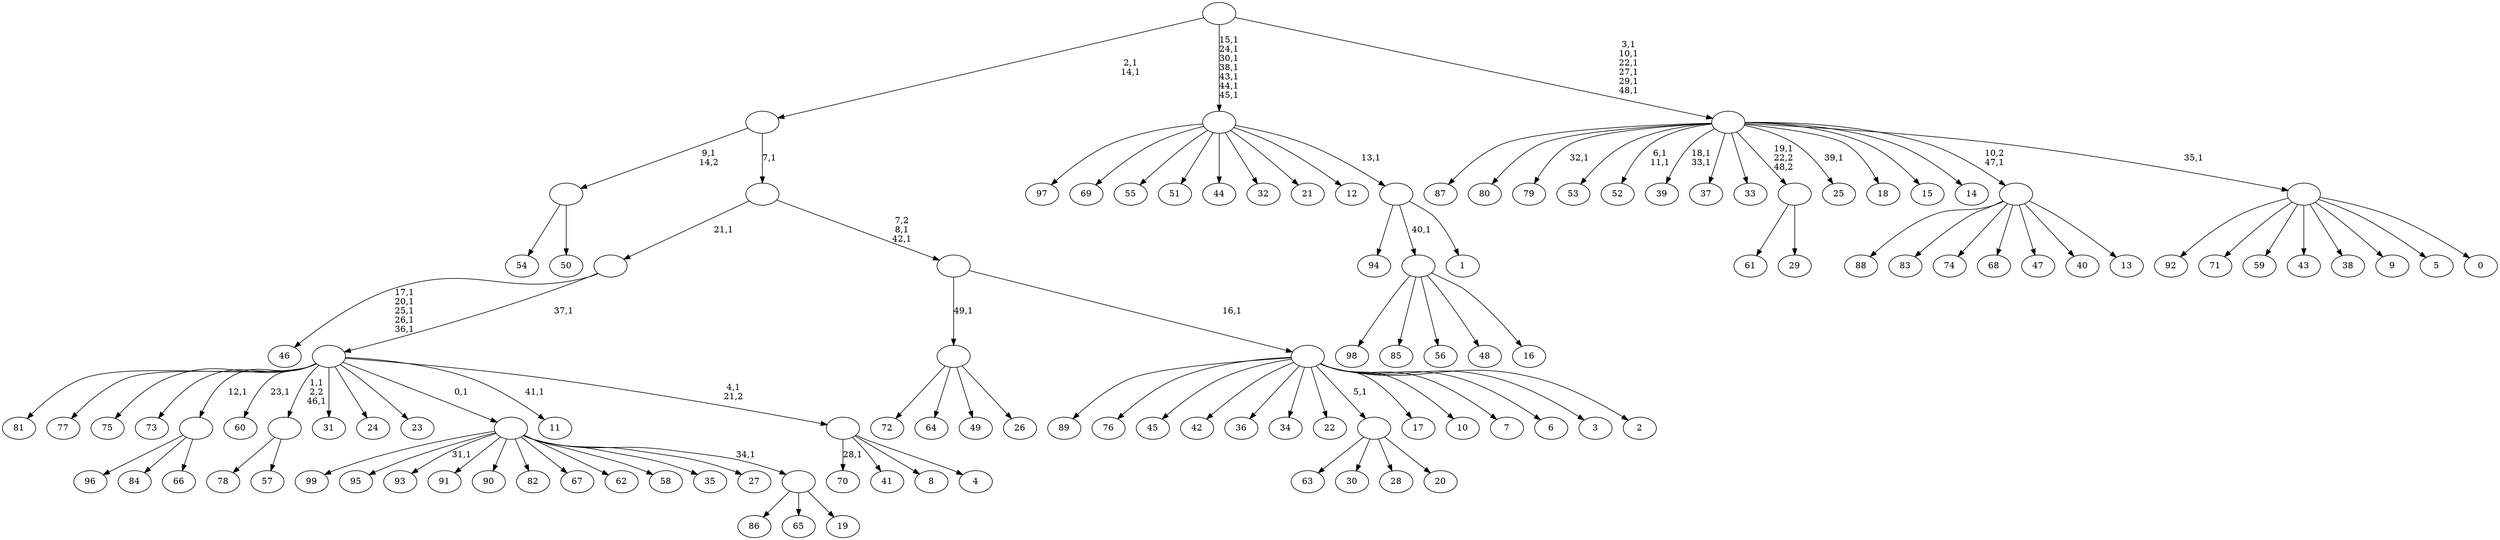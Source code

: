 digraph T {
	150 [label="99"]
	149 [label="98"]
	148 [label="97"]
	147 [label="96"]
	146 [label="95"]
	145 [label="94"]
	144 [label="93"]
	142 [label="92"]
	141 [label="91"]
	140 [label="90"]
	139 [label="89"]
	138 [label="88"]
	137 [label="87"]
	136 [label="86"]
	135 [label="85"]
	134 [label="84"]
	133 [label="83"]
	132 [label="82"]
	131 [label="81"]
	130 [label="80"]
	129 [label="79"]
	127 [label="78"]
	126 [label="77"]
	125 [label="76"]
	124 [label="75"]
	123 [label="74"]
	122 [label="73"]
	121 [label="72"]
	120 [label="71"]
	119 [label="70"]
	117 [label="69"]
	116 [label="68"]
	115 [label="67"]
	114 [label="66"]
	113 [label=""]
	112 [label="65"]
	111 [label="64"]
	110 [label="63"]
	109 [label="62"]
	108 [label="61"]
	107 [label="60"]
	105 [label="59"]
	104 [label="58"]
	103 [label="57"]
	102 [label=""]
	100 [label="56"]
	99 [label="55"]
	98 [label="54"]
	97 [label="53"]
	96 [label="52"]
	93 [label="51"]
	92 [label="50"]
	91 [label=""]
	90 [label="49"]
	89 [label="48"]
	88 [label="47"]
	87 [label="46"]
	81 [label="45"]
	80 [label="44"]
	79 [label="43"]
	78 [label="42"]
	77 [label="41"]
	76 [label="40"]
	75 [label="39"]
	72 [label="38"]
	71 [label="37"]
	70 [label="36"]
	69 [label="35"]
	68 [label="34"]
	67 [label="33"]
	66 [label="32"]
	65 [label="31"]
	64 [label="30"]
	63 [label="29"]
	62 [label=""]
	61 [label="28"]
	60 [label="27"]
	59 [label="26"]
	58 [label=""]
	57 [label="25"]
	55 [label="24"]
	54 [label="23"]
	53 [label="22"]
	52 [label="21"]
	51 [label="20"]
	50 [label=""]
	49 [label="19"]
	48 [label=""]
	47 [label=""]
	46 [label="18"]
	45 [label="17"]
	44 [label="16"]
	43 [label=""]
	42 [label="15"]
	41 [label="14"]
	40 [label="13"]
	39 [label=""]
	38 [label="12"]
	37 [label="11"]
	35 [label="10"]
	34 [label="9"]
	33 [label="8"]
	32 [label="7"]
	31 [label="6"]
	30 [label="5"]
	29 [label="4"]
	28 [label=""]
	27 [label=""]
	26 [label=""]
	25 [label="3"]
	24 [label="2"]
	23 [label=""]
	22 [label=""]
	20 [label=""]
	19 [label=""]
	17 [label="1"]
	16 [label=""]
	15 [label=""]
	8 [label="0"]
	7 [label=""]
	6 [label=""]
	0 [label=""]
	113 -> 147 [label=""]
	113 -> 134 [label=""]
	113 -> 114 [label=""]
	102 -> 127 [label=""]
	102 -> 103 [label=""]
	91 -> 98 [label=""]
	91 -> 92 [label=""]
	62 -> 108 [label=""]
	62 -> 63 [label=""]
	58 -> 121 [label=""]
	58 -> 111 [label=""]
	58 -> 90 [label=""]
	58 -> 59 [label=""]
	50 -> 110 [label=""]
	50 -> 64 [label=""]
	50 -> 61 [label=""]
	50 -> 51 [label=""]
	48 -> 136 [label=""]
	48 -> 112 [label=""]
	48 -> 49 [label=""]
	47 -> 144 [label="31,1"]
	47 -> 150 [label=""]
	47 -> 146 [label=""]
	47 -> 141 [label=""]
	47 -> 140 [label=""]
	47 -> 132 [label=""]
	47 -> 115 [label=""]
	47 -> 109 [label=""]
	47 -> 104 [label=""]
	47 -> 69 [label=""]
	47 -> 60 [label=""]
	47 -> 48 [label="34,1"]
	43 -> 149 [label=""]
	43 -> 135 [label=""]
	43 -> 100 [label=""]
	43 -> 89 [label=""]
	43 -> 44 [label=""]
	39 -> 138 [label=""]
	39 -> 133 [label=""]
	39 -> 123 [label=""]
	39 -> 116 [label=""]
	39 -> 88 [label=""]
	39 -> 76 [label=""]
	39 -> 40 [label=""]
	28 -> 119 [label="28,1"]
	28 -> 77 [label=""]
	28 -> 33 [label=""]
	28 -> 29 [label=""]
	27 -> 37 [label="41,1"]
	27 -> 102 [label="1,1\n2,2\n46,1"]
	27 -> 107 [label="23,1"]
	27 -> 131 [label=""]
	27 -> 126 [label=""]
	27 -> 124 [label=""]
	27 -> 122 [label=""]
	27 -> 113 [label="12,1"]
	27 -> 65 [label=""]
	27 -> 55 [label=""]
	27 -> 54 [label=""]
	27 -> 47 [label="0,1"]
	27 -> 28 [label="4,1\n21,2"]
	26 -> 87 [label="17,1\n20,1\n25,1\n26,1\n36,1"]
	26 -> 27 [label="37,1"]
	23 -> 139 [label=""]
	23 -> 125 [label=""]
	23 -> 81 [label=""]
	23 -> 78 [label=""]
	23 -> 70 [label=""]
	23 -> 68 [label=""]
	23 -> 53 [label=""]
	23 -> 50 [label="5,1"]
	23 -> 45 [label=""]
	23 -> 35 [label=""]
	23 -> 32 [label=""]
	23 -> 31 [label=""]
	23 -> 25 [label=""]
	23 -> 24 [label=""]
	22 -> 58 [label="49,1"]
	22 -> 23 [label="16,1"]
	20 -> 22 [label="7,2\n8,1\n42,1"]
	20 -> 26 [label="21,1"]
	19 -> 91 [label="9,1\n14,2"]
	19 -> 20 [label="7,1"]
	16 -> 145 [label=""]
	16 -> 43 [label="40,1"]
	16 -> 17 [label=""]
	15 -> 148 [label=""]
	15 -> 117 [label=""]
	15 -> 99 [label=""]
	15 -> 93 [label=""]
	15 -> 80 [label=""]
	15 -> 66 [label=""]
	15 -> 52 [label=""]
	15 -> 38 [label=""]
	15 -> 16 [label="13,1"]
	7 -> 142 [label=""]
	7 -> 120 [label=""]
	7 -> 105 [label=""]
	7 -> 79 [label=""]
	7 -> 72 [label=""]
	7 -> 34 [label=""]
	7 -> 30 [label=""]
	7 -> 8 [label=""]
	6 -> 57 [label="39,1"]
	6 -> 75 [label="18,1\n33,1"]
	6 -> 96 [label="6,1\n11,1"]
	6 -> 129 [label="32,1"]
	6 -> 137 [label=""]
	6 -> 130 [label=""]
	6 -> 97 [label=""]
	6 -> 71 [label=""]
	6 -> 67 [label=""]
	6 -> 62 [label="19,1\n22,2\n48,2"]
	6 -> 46 [label=""]
	6 -> 42 [label=""]
	6 -> 41 [label=""]
	6 -> 39 [label="10,2\n47,1"]
	6 -> 7 [label="35,1"]
	0 -> 6 [label="3,1\n10,1\n22,1\n27,1\n29,1\n48,1"]
	0 -> 15 [label="15,1\n24,1\n30,1\n38,1\n43,1\n44,1\n45,1"]
	0 -> 19 [label="2,1\n14,1"]
}
